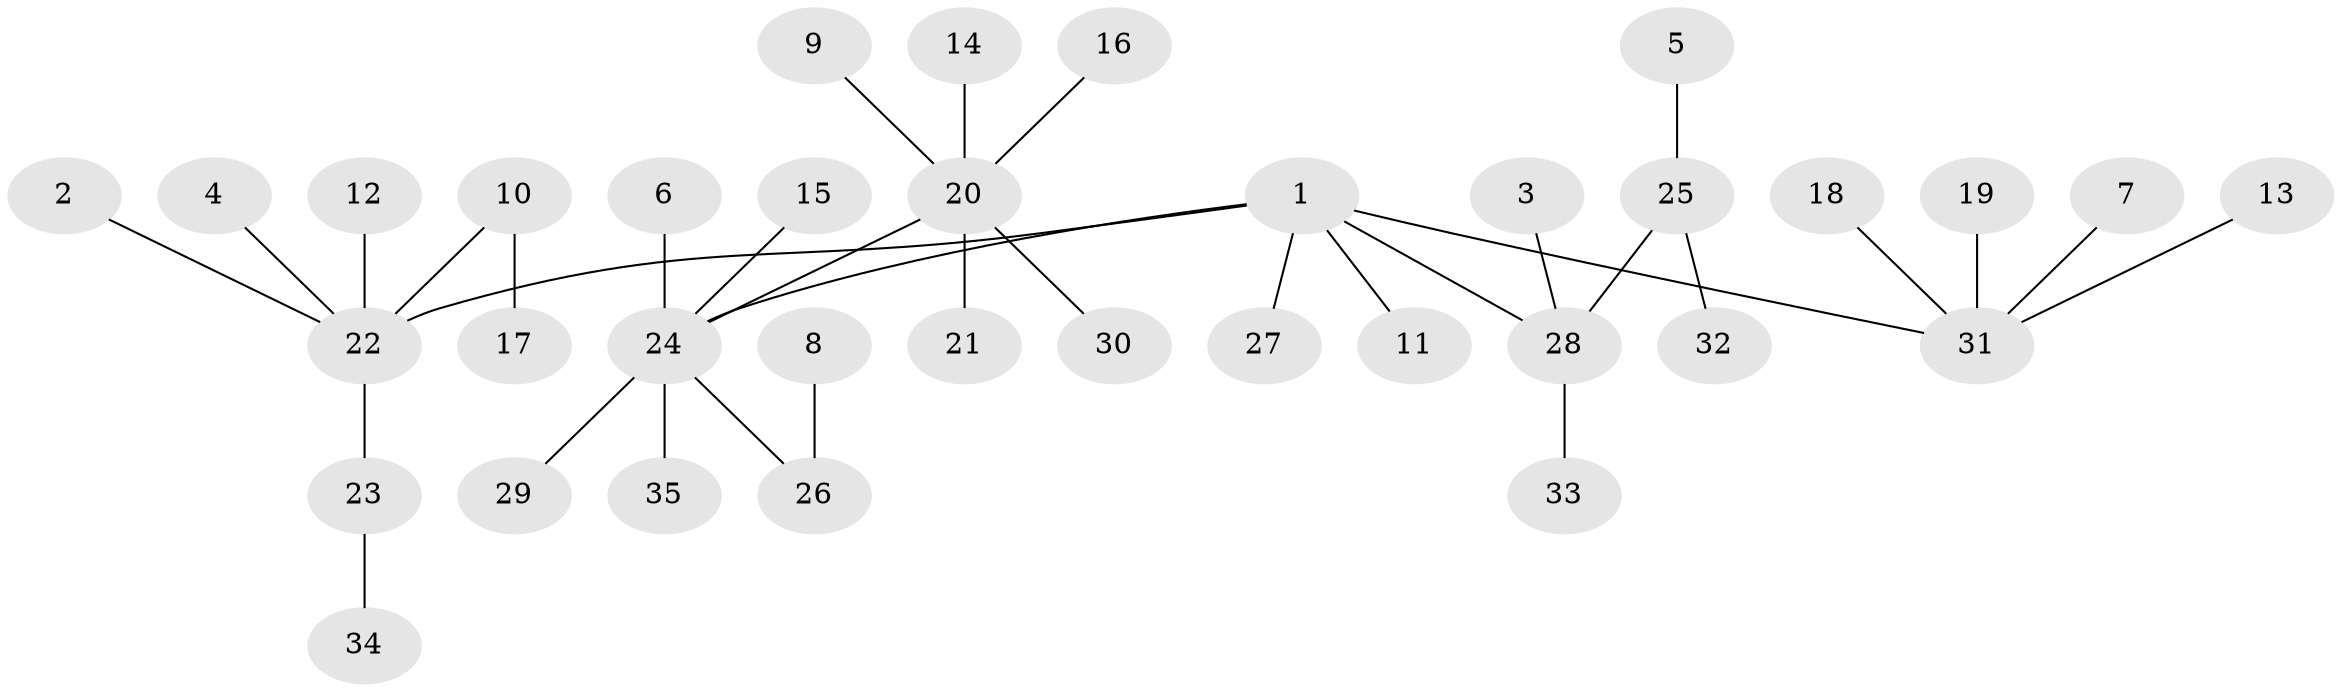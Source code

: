 // original degree distribution, {3: 0.08695652173913043, 4: 0.08695652173913043, 5: 0.014492753623188406, 2: 0.2608695652173913, 6: 0.043478260869565216, 1: 0.5072463768115942}
// Generated by graph-tools (version 1.1) at 2025/26/03/09/25 03:26:30]
// undirected, 35 vertices, 34 edges
graph export_dot {
graph [start="1"]
  node [color=gray90,style=filled];
  1;
  2;
  3;
  4;
  5;
  6;
  7;
  8;
  9;
  10;
  11;
  12;
  13;
  14;
  15;
  16;
  17;
  18;
  19;
  20;
  21;
  22;
  23;
  24;
  25;
  26;
  27;
  28;
  29;
  30;
  31;
  32;
  33;
  34;
  35;
  1 -- 11 [weight=1.0];
  1 -- 22 [weight=1.0];
  1 -- 24 [weight=1.0];
  1 -- 27 [weight=1.0];
  1 -- 28 [weight=1.0];
  1 -- 31 [weight=1.0];
  2 -- 22 [weight=1.0];
  3 -- 28 [weight=1.0];
  4 -- 22 [weight=1.0];
  5 -- 25 [weight=1.0];
  6 -- 24 [weight=1.0];
  7 -- 31 [weight=1.0];
  8 -- 26 [weight=1.0];
  9 -- 20 [weight=1.0];
  10 -- 17 [weight=1.0];
  10 -- 22 [weight=1.0];
  12 -- 22 [weight=1.0];
  13 -- 31 [weight=1.0];
  14 -- 20 [weight=1.0];
  15 -- 24 [weight=1.0];
  16 -- 20 [weight=1.0];
  18 -- 31 [weight=1.0];
  19 -- 31 [weight=1.0];
  20 -- 21 [weight=1.0];
  20 -- 24 [weight=1.0];
  20 -- 30 [weight=1.0];
  22 -- 23 [weight=1.0];
  23 -- 34 [weight=1.0];
  24 -- 26 [weight=1.0];
  24 -- 29 [weight=1.0];
  24 -- 35 [weight=1.0];
  25 -- 28 [weight=1.0];
  25 -- 32 [weight=1.0];
  28 -- 33 [weight=1.0];
}
